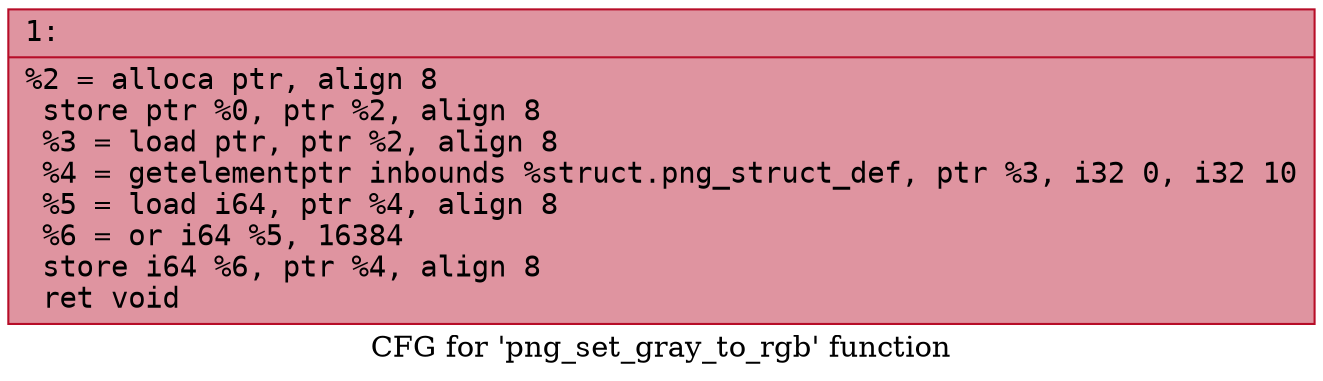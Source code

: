 digraph "CFG for 'png_set_gray_to_rgb' function" {
	label="CFG for 'png_set_gray_to_rgb' function";

	Node0x600000d87c50 [shape=record,color="#b70d28ff", style=filled, fillcolor="#b70d2870" fontname="Courier",label="{1:\l|  %2 = alloca ptr, align 8\l  store ptr %0, ptr %2, align 8\l  %3 = load ptr, ptr %2, align 8\l  %4 = getelementptr inbounds %struct.png_struct_def, ptr %3, i32 0, i32 10\l  %5 = load i64, ptr %4, align 8\l  %6 = or i64 %5, 16384\l  store i64 %6, ptr %4, align 8\l  ret void\l}"];
}
